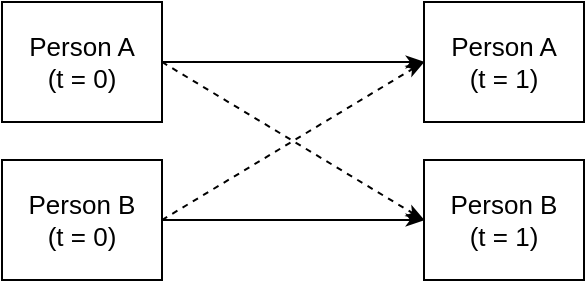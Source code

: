 <mxfile version="18.0.2" type="github">
  <diagram id="oJIDTCZlLFtbxgfG5ja2" name="Page-1">
    <mxGraphModel dx="406" dy="358" grid="0" gridSize="10" guides="1" tooltips="1" connect="1" arrows="1" fold="1" page="1" pageScale="1" pageWidth="827" pageHeight="1169" math="0" shadow="0">
      <root>
        <mxCell id="0" />
        <mxCell id="1" parent="0" />
        <mxCell id="TkH-27ubGUVcULufY3_F-6" style="edgeStyle=orthogonalEdgeStyle;rounded=0;orthogonalLoop=1;jettySize=auto;html=1;strokeWidth=1;fontSize=13;endArrow=classicThin;endFill=1;" parent="1" source="TkH-27ubGUVcULufY3_F-1" target="TkH-27ubGUVcULufY3_F-3" edge="1">
          <mxGeometry relative="1" as="geometry" />
        </mxCell>
        <mxCell id="TkH-27ubGUVcULufY3_F-8" style="rounded=0;orthogonalLoop=1;jettySize=auto;html=1;entryX=0;entryY=0.5;entryDx=0;entryDy=0;exitX=1;exitY=0.5;exitDx=0;exitDy=0;dashed=1;strokeWidth=1;fontSize=13;endArrow=classicThin;endFill=1;" parent="1" source="TkH-27ubGUVcULufY3_F-1" target="TkH-27ubGUVcULufY3_F-5" edge="1">
          <mxGeometry relative="1" as="geometry" />
        </mxCell>
        <mxCell id="TkH-27ubGUVcULufY3_F-1" value="Person A&lt;br style=&quot;font-size: 13px&quot;&gt;(t = 0)" style="rounded=0;whiteSpace=wrap;html=1;strokeWidth=1;fontSize=13;" parent="1" vertex="1">
          <mxGeometry x="200" y="90" width="80" height="60" as="geometry" />
        </mxCell>
        <mxCell id="TkH-27ubGUVcULufY3_F-7" style="edgeStyle=orthogonalEdgeStyle;rounded=0;orthogonalLoop=1;jettySize=auto;html=1;strokeWidth=1;fontSize=13;endArrow=classicThin;endFill=1;" parent="1" source="TkH-27ubGUVcULufY3_F-2" target="TkH-27ubGUVcULufY3_F-5" edge="1">
          <mxGeometry relative="1" as="geometry" />
        </mxCell>
        <mxCell id="TkH-27ubGUVcULufY3_F-9" style="edgeStyle=none;rounded=0;orthogonalLoop=1;jettySize=auto;html=1;entryX=0;entryY=0.5;entryDx=0;entryDy=0;dashed=1;exitX=1;exitY=0.5;exitDx=0;exitDy=0;strokeWidth=1;fontSize=13;endArrow=classicThin;endFill=1;" parent="1" source="TkH-27ubGUVcULufY3_F-2" target="TkH-27ubGUVcULufY3_F-3" edge="1">
          <mxGeometry relative="1" as="geometry" />
        </mxCell>
        <mxCell id="TkH-27ubGUVcULufY3_F-2" value="Person B&lt;br style=&quot;font-size: 13px&quot;&gt;(t = 0)" style="rounded=0;whiteSpace=wrap;html=1;strokeWidth=1;fontSize=13;" parent="1" vertex="1">
          <mxGeometry x="200" y="169" width="80" height="60" as="geometry" />
        </mxCell>
        <mxCell id="TkH-27ubGUVcULufY3_F-3" value="Person A&lt;br style=&quot;font-size: 13px&quot;&gt;(t = 1)" style="rounded=0;whiteSpace=wrap;html=1;strokeWidth=1;fontSize=13;" parent="1" vertex="1">
          <mxGeometry x="411" y="90" width="80" height="60" as="geometry" />
        </mxCell>
        <mxCell id="TkH-27ubGUVcULufY3_F-5" value="Person B&lt;br style=&quot;font-size: 13px&quot;&gt;(t = 1)" style="rounded=0;whiteSpace=wrap;html=1;strokeWidth=1;fontSize=13;" parent="1" vertex="1">
          <mxGeometry x="411" y="169" width="80" height="60" as="geometry" />
        </mxCell>
      </root>
    </mxGraphModel>
  </diagram>
</mxfile>
